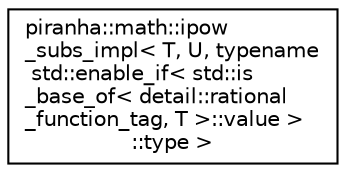 digraph "Graphical Class Hierarchy"
{
  edge [fontname="Helvetica",fontsize="10",labelfontname="Helvetica",labelfontsize="10"];
  node [fontname="Helvetica",fontsize="10",shape=record];
  rankdir="LR";
  Node0 [label="piranha::math::ipow\l_subs_impl\< T, U, typename\l std::enable_if\< std::is\l_base_of\< detail::rational\l_function_tag, T \>::value \>\l::type \>",height=0.2,width=0.4,color="black", fillcolor="white", style="filled",URL="$structpiranha_1_1math_1_1ipow__subs__impl_3_01_t_00_01_u_00_01typename_01std_1_1enable__if_3_01s59adb9d75e44b737bcb3f29593836066.html",tooltip="Specialisation of piranha::math::ipow_subs() for piranha::rational_function. "];
}
